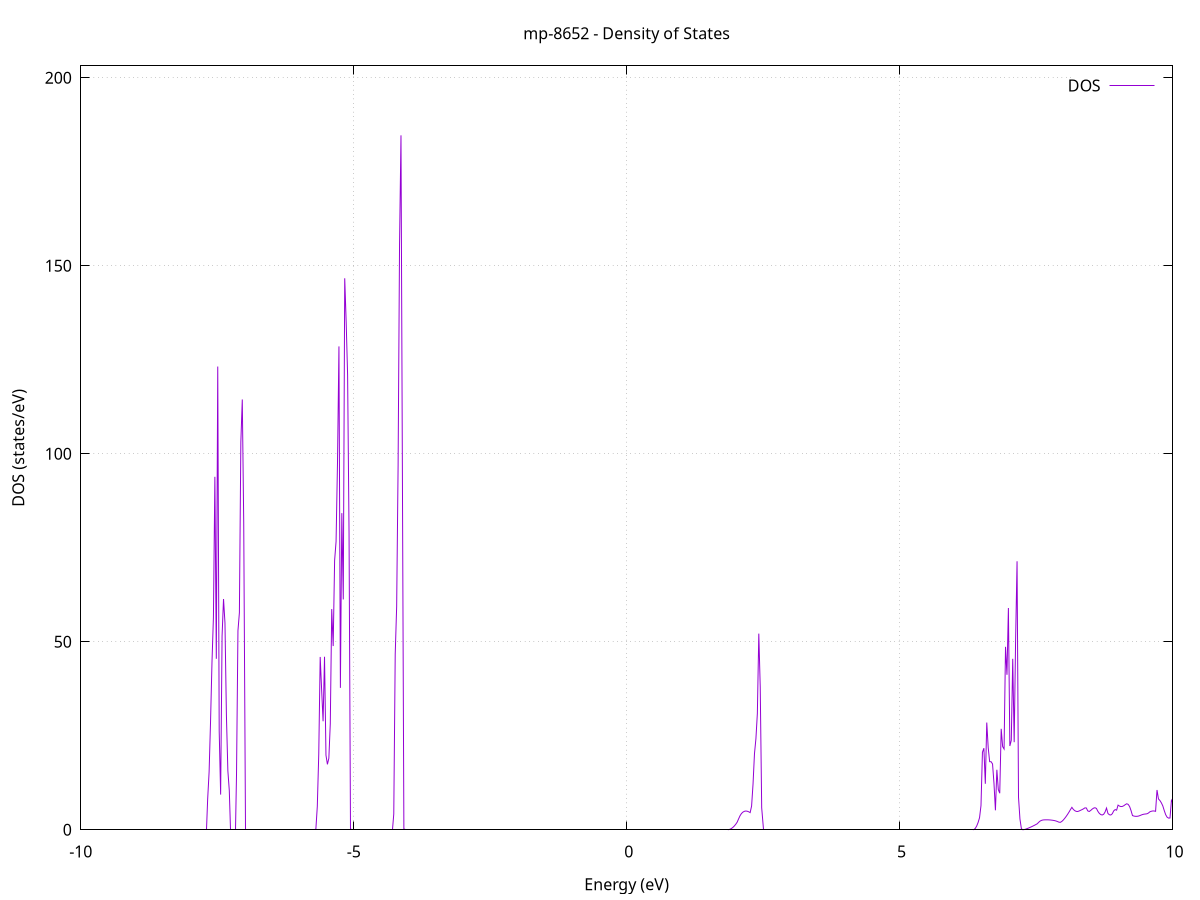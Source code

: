 set title 'mp-8652 - Density of States'
set xlabel 'Energy (eV)'
set ylabel 'DOS (states/eV)'
set grid
set xrange [-10:10]
set yrange [0:203.159]
set xzeroaxis lt -1
set terminal png size 800,600
set output 'mp-8652_dos_gnuplot.png'
plot '-' using 1:2 with lines title 'DOS'
-31.649600 0.000000
-31.623200 0.000000
-31.596800 0.000000
-31.570300 0.000000
-31.543900 0.000000
-31.517500 0.000000
-31.491100 0.000000
-31.464600 0.000000
-31.438200 0.000000
-31.411800 0.000000
-31.385300 0.000000
-31.358900 0.000000
-31.332500 0.000000
-31.306000 0.000000
-31.279600 0.000000
-31.253200 0.000000
-31.226700 0.000000
-31.200300 0.000000
-31.173900 0.000000
-31.147400 0.000000
-31.121000 0.000000
-31.094600 0.000000
-31.068100 0.000000
-31.041700 0.000000
-31.015300 0.000000
-30.988800 0.000000
-30.962400 0.000000
-30.936000 0.000000
-30.909600 0.000000
-30.883100 0.000000
-30.856700 0.000000
-30.830300 0.000000
-30.803800 0.000000
-30.777400 0.000000
-30.751000 0.000000
-30.724500 0.000000
-30.698100 0.000000
-30.671700 0.000000
-30.645200 0.000000
-30.618800 0.000000
-30.592400 0.000000
-30.565900 0.000000
-30.539500 0.000000
-30.513100 0.000000
-30.486600 0.000000
-30.460200 0.000000
-30.433800 0.000000
-30.407300 0.000000
-30.380900 0.000000
-30.354500 0.000000
-30.328000 0.000000
-30.301600 0.000000
-30.275200 0.000000
-30.248800 0.000000
-30.222300 0.000000
-30.195900 0.000000
-30.169500 0.000000
-30.143000 0.000000
-30.116600 0.000000
-30.090200 0.000000
-30.063700 0.000000
-30.037300 0.000000
-30.010900 0.000000
-29.984400 0.000000
-29.958000 0.000000
-29.931600 0.000000
-29.905100 0.000000
-29.878700 0.000000
-29.852300 0.000000
-29.825800 0.000000
-29.799400 0.000000
-29.773000 0.000000
-29.746500 0.000000
-29.720100 0.000000
-29.693700 0.000000
-29.667200 0.000000
-29.640800 0.000000
-29.614400 0.000000
-29.588000 0.000000
-29.561500 0.000000
-29.535100 0.000000
-29.508700 0.000000
-29.482200 0.000000
-29.455800 0.000000
-29.429400 0.000000
-29.402900 0.000000
-29.376500 0.000000
-29.350100 0.000000
-29.323600 0.000000
-29.297200 0.000000
-29.270800 0.000000
-29.244300 2.354700
-29.217900 235.104400
-29.191500 0.000000
-29.165000 0.000000
-29.138600 0.000000
-29.112200 0.000000
-29.085700 0.000000
-29.059300 0.000000
-29.032900 0.000000
-29.006500 0.000000
-28.980000 0.000000
-28.953600 0.000000
-28.927200 0.000000
-28.900700 0.000000
-28.874300 0.000000
-28.847900 0.000000
-28.821400 0.000000
-28.795000 0.000000
-28.768600 0.000000
-28.742100 0.000000
-28.715700 0.000000
-28.689300 0.000000
-28.662800 0.000000
-28.636400 0.000000
-28.610000 0.000000
-28.583500 0.000000
-28.557100 0.000000
-28.530700 0.000000
-28.504200 0.000000
-28.477800 0.000000
-28.451400 0.000000
-28.424900 0.000000
-28.398500 0.000000
-28.372100 0.000000
-28.345700 0.000000
-28.319200 0.000000
-28.292800 0.000000
-28.266400 0.000000
-28.239900 0.000000
-28.213500 0.000000
-28.187100 0.000000
-28.160600 0.000000
-28.134200 0.000000
-28.107800 0.000000
-28.081300 0.000000
-28.054900 0.000000
-28.028500 0.000000
-28.002000 0.000000
-27.975600 0.000000
-27.949200 0.000000
-27.922700 0.000000
-27.896300 0.000000
-27.869900 0.000000
-27.843400 0.000000
-27.817000 0.000000
-27.790600 0.000000
-27.764200 0.000000
-27.737700 0.000000
-27.711300 0.000000
-27.684900 0.000000
-27.658400 0.000000
-27.632000 0.000000
-27.605600 0.000000
-27.579100 0.000000
-27.552700 0.000000
-27.526300 0.000000
-27.499800 0.000000
-27.473400 0.000000
-27.447000 0.000000
-27.420500 0.000000
-27.394100 0.000000
-27.367700 0.000000
-27.341200 0.000000
-27.314800 0.000000
-27.288400 0.000000
-27.261900 0.000000
-27.235500 0.000000
-27.209100 0.000000
-27.182600 0.000000
-27.156200 0.000000
-27.129800 0.000000
-27.103400 0.000000
-27.076900 0.000000
-27.050500 0.000000
-27.024100 0.000000
-26.997600 0.000000
-26.971200 0.000000
-26.944800 0.000000
-26.918300 0.000000
-26.891900 0.000000
-26.865500 0.000000
-26.839000 0.000000
-26.812600 0.000000
-26.786200 0.000000
-26.759700 0.000000
-26.733300 0.000000
-26.706900 0.000000
-26.680400 0.000000
-26.654000 0.000000
-26.627600 0.000000
-26.601100 0.000000
-26.574700 0.000000
-26.548300 0.000000
-26.521800 0.000000
-26.495400 0.000000
-26.469000 0.000000
-26.442600 0.000000
-26.416100 0.000000
-26.389700 0.000000
-26.363300 0.000000
-26.336800 0.000000
-26.310400 0.000000
-26.284000 0.000000
-26.257500 0.000000
-26.231100 0.000000
-26.204700 0.000000
-26.178200 221.734900
-26.151800 109.580500
-26.125400 0.000000
-26.098900 0.000000
-26.072500 0.000000
-26.046100 0.000000
-26.019600 0.000000
-25.993200 0.000000
-25.966800 0.000000
-25.940300 0.000000
-25.913900 0.000000
-25.887500 0.000000
-25.861100 0.000000
-25.834600 0.000000
-25.808200 0.000000
-25.781800 0.000000
-25.755300 0.000000
-25.728900 0.000000
-25.702500 0.000000
-25.676000 0.000000
-25.649600 0.000000
-25.623200 0.000000
-25.596700 0.000000
-25.570300 0.000000
-25.543900 0.000000
-25.517400 0.000000
-25.491000 0.000000
-25.464600 0.000000
-25.438100 0.000000
-25.411700 0.000000
-25.385300 0.000000
-25.358800 0.000000
-25.332400 0.000000
-25.306000 0.000000
-25.279500 0.000000
-25.253100 0.000000
-25.226700 0.000000
-25.200300 0.000000
-25.173800 0.000000
-25.147400 0.000000
-25.121000 0.000000
-25.094500 0.000000
-25.068100 0.000000
-25.041700 0.000000
-25.015200 0.000000
-24.988800 0.000000
-24.962400 0.000000
-24.935900 565.047500
-24.909500 0.000000
-24.883100 0.000000
-24.856600 0.000000
-24.830200 0.000000
-24.803800 0.000000
-24.777300 0.000000
-24.750900 0.000000
-24.724500 0.000000
-24.698000 0.000000
-24.671600 0.000000
-24.645200 0.000000
-24.618800 0.000000
-24.592300 0.000000
-24.565900 0.000000
-24.539500 0.000000
-24.513000 0.000000
-24.486600 0.000000
-24.460200 0.000000
-24.433700 0.000000
-24.407300 0.000000
-24.380900 0.000000
-24.354400 0.000000
-24.328000 0.000000
-24.301600 0.000000
-24.275100 0.000000
-24.248700 0.000000
-24.222300 0.000000
-24.195800 0.000000
-24.169400 0.000000
-24.143000 0.000000
-24.116500 0.000000
-24.090100 0.000000
-24.063700 0.000000
-24.037200 0.000000
-24.010800 0.000000
-23.984400 0.000000
-23.958000 0.000000
-23.931500 0.000000
-23.905100 0.000000
-23.878700 0.000000
-23.852200 0.000000
-23.825800 0.000000
-23.799400 0.000000
-23.772900 0.000000
-23.746500 0.000000
-23.720100 0.000000
-23.693600 0.000000
-23.667200 0.000000
-23.640800 0.000000
-23.614300 0.000000
-23.587900 0.000000
-23.561500 0.000000
-23.535000 0.000000
-23.508600 0.000000
-23.482200 0.000000
-23.455700 0.000000
-23.429300 0.000000
-23.402900 0.000000
-23.376400 0.000000
-23.350000 0.000000
-23.323600 0.000000
-23.297200 0.000000
-23.270700 0.000000
-23.244300 0.000000
-23.217900 0.000000
-23.191400 0.000000
-23.165000 0.000000
-23.138600 0.000000
-23.112100 0.000000
-23.085700 0.000000
-23.059300 0.000000
-23.032800 0.000000
-23.006400 0.000000
-22.980000 0.000000
-22.953500 0.000000
-22.927100 0.000000
-22.900700 0.000000
-22.874200 0.000000
-22.847800 0.000000
-22.821400 0.000000
-22.794900 0.000000
-22.768500 0.000000
-22.742100 0.000000
-22.715700 0.000000
-22.689200 0.000000
-22.662800 0.000000
-22.636400 0.000000
-22.609900 0.000000
-22.583500 0.000000
-22.557100 0.000000
-22.530600 0.000000
-22.504200 0.000000
-22.477800 0.000000
-22.451300 0.000000
-22.424900 0.000000
-22.398500 0.000000
-22.372000 0.000000
-22.345600 0.000000
-22.319200 0.000000
-22.292700 0.000000
-22.266300 0.000000
-22.239900 0.000000
-22.213400 0.000000
-22.187000 0.000000
-22.160600 0.000000
-22.134100 0.000000
-22.107700 0.000000
-22.081300 0.000000
-22.054900 0.000000
-22.028400 0.000000
-22.002000 0.000000
-21.975600 0.000000
-21.949100 0.000000
-21.922700 0.000000
-21.896300 0.000000
-21.869800 0.000000
-21.843400 0.000000
-21.817000 0.000000
-21.790500 0.000000
-21.764100 0.000000
-21.737700 0.000000
-21.711200 0.000000
-21.684800 0.000000
-21.658400 0.000000
-21.631900 0.000000
-21.605500 0.000000
-21.579100 0.000000
-21.552600 0.000000
-21.526200 0.000000
-21.499800 0.000000
-21.473400 0.000000
-21.446900 0.000000
-21.420500 0.000000
-21.394100 0.000000
-21.367600 0.000000
-21.341200 0.000000
-21.314800 0.000000
-21.288300 0.000000
-21.261900 0.000000
-21.235500 0.000000
-21.209000 0.000000
-21.182600 0.000000
-21.156200 0.000000
-21.129700 0.000000
-21.103300 0.000000
-21.076900 0.000000
-21.050400 0.000000
-21.024000 0.000000
-20.997600 0.000000
-20.971100 0.000000
-20.944700 0.000000
-20.918300 0.000000
-20.891800 0.000000
-20.865400 0.000000
-20.839000 0.000000
-20.812600 0.000000
-20.786100 0.000000
-20.759700 0.000000
-20.733300 0.000000
-20.706800 0.000000
-20.680400 0.000000
-20.654000 0.000000
-20.627500 0.000000
-20.601100 0.000000
-20.574700 0.000000
-20.548200 0.000000
-20.521800 0.000000
-20.495400 0.000000
-20.468900 0.000000
-20.442500 0.000000
-20.416100 0.000000
-20.389600 0.000000
-20.363200 0.000000
-20.336800 0.000000
-20.310300 0.000000
-20.283900 0.000000
-20.257500 0.000000
-20.231000 0.000000
-20.204600 0.000000
-20.178200 0.000000
-20.151800 0.000000
-20.125300 0.000000
-20.098900 0.000000
-20.072500 0.000000
-20.046000 0.000000
-20.019600 0.000000
-19.993200 0.000000
-19.966700 0.000000
-19.940300 0.000000
-19.913900 0.000000
-19.887400 0.000000
-19.861000 0.000000
-19.834600 0.000000
-19.808100 0.000000
-19.781700 0.000000
-19.755300 0.000000
-19.728800 0.000000
-19.702400 0.000000
-19.676000 0.000000
-19.649500 0.000000
-19.623100 0.000000
-19.596700 0.000000
-19.570300 0.000000
-19.543800 0.000000
-19.517400 0.000000
-19.491000 0.000000
-19.464500 0.000000
-19.438100 0.000000
-19.411700 0.000000
-19.385200 0.000000
-19.358800 0.000000
-19.332400 0.000000
-19.305900 0.000000
-19.279500 0.000000
-19.253100 0.000000
-19.226600 0.000000
-19.200200 0.000000
-19.173800 0.000000
-19.147300 0.000000
-19.120900 0.000000
-19.094500 0.000000
-19.068000 0.000000
-19.041600 0.000000
-19.015200 0.000000
-18.988700 0.000000
-18.962300 0.000000
-18.935900 0.000000
-18.909500 0.000000
-18.883000 0.000000
-18.856600 0.000000
-18.830200 0.000000
-18.803700 0.000000
-18.777300 0.000000
-18.750900 0.000000
-18.724400 0.000000
-18.698000 0.000000
-18.671600 0.000000
-18.645100 0.000000
-18.618700 0.000000
-18.592300 0.000000
-18.565800 0.000000
-18.539400 0.000000
-18.513000 0.000000
-18.486500 0.000000
-18.460100 0.000000
-18.433700 0.000000
-18.407200 0.000000
-18.380800 0.000000
-18.354400 0.000000
-18.328000 0.000000
-18.301500 0.000000
-18.275100 0.000000
-18.248700 0.000000
-18.222200 0.000000
-18.195800 0.000000
-18.169400 0.000000
-18.142900 0.000000
-18.116500 0.000000
-18.090100 0.000000
-18.063600 0.000000
-18.037200 0.000000
-18.010800 0.000000
-17.984300 0.000000
-17.957900 0.000000
-17.931500 0.000000
-17.905000 0.000000
-17.878600 0.000000
-17.852200 0.000000
-17.825700 0.000000
-17.799300 0.000000
-17.772900 0.000000
-17.746400 0.000000
-17.720000 0.000000
-17.693600 0.000000
-17.667200 0.000000
-17.640700 0.000000
-17.614300 0.000000
-17.587900 0.000000
-17.561400 0.000000
-17.535000 0.000000
-17.508600 0.000000
-17.482100 0.000000
-17.455700 0.000000
-17.429300 0.000000
-17.402800 0.000000
-17.376400 0.000000
-17.350000 0.000000
-17.323500 0.000000
-17.297100 0.000000
-17.270700 0.000000
-17.244200 0.000000
-17.217800 0.000000
-17.191400 0.000000
-17.164900 0.000000
-17.138500 0.000000
-17.112100 0.000000
-17.085600 0.000000
-17.059200 0.000000
-17.032800 0.000000
-17.006400 0.000000
-16.979900 0.000000
-16.953500 0.000000
-16.927100 0.000000
-16.900600 0.000000
-16.874200 0.000000
-16.847800 0.000000
-16.821300 0.000000
-16.794900 0.000000
-16.768500 0.000000
-16.742000 0.000000
-16.715600 0.000000
-16.689200 0.000000
-16.662700 0.000000
-16.636300 0.000000
-16.609900 0.000000
-16.583400 0.000000
-16.557000 0.000000
-16.530600 0.000000
-16.504100 0.000000
-16.477700 0.000000
-16.451300 0.000000
-16.424900 0.000000
-16.398400 0.000000
-16.372000 0.000000
-16.345600 0.000000
-16.319100 0.000000
-16.292700 0.000000
-16.266300 0.000000
-16.239800 0.000000
-16.213400 0.000000
-16.187000 0.000000
-16.160500 0.000000
-16.134100 0.000000
-16.107700 0.000000
-16.081200 0.000000
-16.054800 0.000000
-16.028400 0.000000
-16.001900 0.000000
-15.975500 0.000000
-15.949100 0.000000
-15.922600 0.000000
-15.896200 0.000000
-15.869800 0.000000
-15.843300 0.000000
-15.816900 0.000000
-15.790500 0.000000
-15.764100 0.000000
-15.737600 0.000000
-15.711200 0.000000
-15.684800 0.000000
-15.658300 0.000000
-15.631900 0.000000
-15.605500 0.000000
-15.579000 0.000000
-15.552600 0.000000
-15.526200 0.000000
-15.499700 0.000000
-15.473300 0.000000
-15.446900 0.000000
-15.420400 0.000000
-15.394000 0.000000
-15.367600 0.000000
-15.341100 0.000000
-15.314700 0.000000
-15.288300 0.000000
-15.261800 0.000000
-15.235400 0.000000
-15.209000 0.000000
-15.182600 0.000000
-15.156100 0.000000
-15.129700 0.000000
-15.103300 0.000000
-15.076800 0.000000
-15.050400 0.000000
-15.024000 0.000000
-14.997500 0.000000
-14.971100 0.000000
-14.944700 0.000000
-14.918200 0.000000
-14.891800 0.000000
-14.865400 0.000000
-14.838900 0.000000
-14.812500 0.000000
-14.786100 0.000000
-14.759600 0.000000
-14.733200 0.000000
-14.706800 0.000000
-14.680300 0.000000
-14.653900 0.000000
-14.627500 0.412500
-14.601000 4.512000
-14.574600 13.040300
-14.548200 16.667900
-14.521800 16.159300
-14.495300 52.262600
-14.468900 76.002200
-14.442500 38.738500
-14.416000 0.000000
-14.389600 0.000000
-14.363200 0.000000
-14.336700 0.000000
-14.310300 0.000000
-14.283900 0.000000
-14.257400 0.000000
-14.231000 0.000000
-14.204600 0.000000
-14.178100 0.000000
-14.151700 0.000000
-14.125300 0.000000
-14.098800 0.000000
-14.072400 0.000000
-14.046000 0.000000
-14.019500 0.000000
-13.993100 0.000000
-13.966700 0.000000
-13.940200 0.000000
-13.913800 0.000000
-13.887400 0.000000
-13.861000 0.000000
-13.834500 0.000000
-13.808100 0.000000
-13.781700 0.000000
-13.755200 0.000000
-13.728800 0.000000
-13.702400 0.000000
-13.675900 0.000000
-13.649500 0.000000
-13.623100 0.000000
-13.596600 0.000000
-13.570200 0.000000
-13.543800 0.000000
-13.517300 0.000000
-13.490900 0.000000
-13.464500 0.000000
-13.438000 0.000000
-13.411600 0.000000
-13.385200 0.000000
-13.358700 0.000000
-13.332300 0.000000
-13.305900 0.000000
-13.279500 0.000000
-13.253000 0.000000
-13.226600 0.000000
-13.200200 0.000000
-13.173700 0.000000
-13.147300 0.000000
-13.120900 0.000000
-13.094400 0.000000
-13.068000 0.000000
-13.041600 0.000000
-13.015100 0.000000
-12.988700 0.000000
-12.962300 0.000000
-12.935800 0.000000
-12.909400 0.000000
-12.883000 0.000000
-12.856500 0.000000
-12.830100 0.000000
-12.803700 0.000000
-12.777200 0.000000
-12.750800 0.000000
-12.724400 0.000000
-12.697900 0.000000
-12.671500 0.000000
-12.645100 0.000000
-12.618700 0.000000
-12.592200 0.000000
-12.565800 0.000000
-12.539400 0.000000
-12.512900 0.000000
-12.486500 0.000000
-12.460100 0.000000
-12.433600 0.000000
-12.407200 0.000000
-12.380800 0.000000
-12.354300 0.000000
-12.327900 0.000000
-12.301500 0.000000
-12.275000 0.000000
-12.248600 0.000000
-12.222200 0.000000
-12.195700 0.000000
-12.169300 0.000000
-12.142900 0.000000
-12.116400 0.000000
-12.090000 0.000000
-12.063600 0.000000
-12.037200 0.000000
-12.010700 0.000000
-11.984300 0.000000
-11.957900 0.000000
-11.931400 0.000000
-11.905000 0.000000
-11.878600 0.000000
-11.852100 0.000000
-11.825700 0.000000
-11.799300 0.000000
-11.772800 0.000000
-11.746400 0.000000
-11.720000 0.000000
-11.693500 0.000000
-11.667100 0.000000
-11.640700 0.000000
-11.614200 0.000000
-11.587800 0.000000
-11.561400 0.000000
-11.534900 0.000000
-11.508500 0.000000
-11.482100 0.000000
-11.455600 0.000000
-11.429200 0.000000
-11.402800 0.000000
-11.376400 0.000000
-11.349900 0.000000
-11.323500 0.000000
-11.297100 0.000000
-11.270600 0.000000
-11.244200 0.000000
-11.217800 0.000000
-11.191300 0.000000
-11.164900 0.000000
-11.138500 0.000000
-11.112000 0.000000
-11.085600 0.000000
-11.059200 0.000000
-11.032700 0.000000
-11.006300 0.000000
-10.979900 0.000000
-10.953400 0.000000
-10.927000 0.000000
-10.900600 0.000000
-10.874100 0.000000
-10.847700 0.000000
-10.821300 0.000000
-10.794800 0.000000
-10.768400 0.000000
-10.742000 0.000000
-10.715600 0.000000
-10.689100 0.000000
-10.662700 0.000000
-10.636300 0.000000
-10.609800 0.000000
-10.583400 0.000000
-10.557000 0.000000
-10.530500 0.000000
-10.504100 69.428300
-10.477700 184.658000
-10.451200 333.636900
-10.424800 285.109700
-10.398400 0.000000
-10.371900 0.000000
-10.345500 0.000000
-10.319100 0.000000
-10.292600 0.000000
-10.266200 0.000000
-10.239800 0.000000
-10.213300 0.000000
-10.186900 0.000000
-10.160500 0.000000
-10.134100 0.000000
-10.107600 0.000000
-10.081200 0.000000
-10.054800 0.000000
-10.028300 0.000000
-10.001900 0.000000
-9.975500 0.000000
-9.949000 0.000000
-9.922600 0.000000
-9.896200 0.000000
-9.869700 0.000000
-9.843300 0.000000
-9.816900 0.000000
-9.790400 0.000000
-9.764000 0.000000
-9.737600 0.000000
-9.711100 0.000000
-9.684700 0.000000
-9.658300 0.000000
-9.631800 0.000000
-9.605400 0.000000
-9.579000 0.000000
-9.552500 0.000000
-9.526100 0.000000
-9.499700 0.000000
-9.473300 0.000000
-9.446800 0.000000
-9.420400 0.000000
-9.394000 0.000000
-9.367500 0.000000
-9.341100 0.000000
-9.314700 0.000000
-9.288200 0.000000
-9.261800 0.000000
-9.235400 0.000000
-9.208900 0.000000
-9.182500 0.000000
-9.156100 0.000000
-9.129600 0.000000
-9.103200 0.000000
-9.076800 0.000000
-9.050300 0.000000
-9.023900 0.000000
-8.997500 0.000000
-8.971000 0.000000
-8.944600 0.000000
-8.918200 0.000000
-8.891800 0.000000
-8.865300 0.000000
-8.838900 0.000000
-8.812500 0.000000
-8.786000 0.000000
-8.759600 0.000000
-8.733200 0.000000
-8.706700 0.000000
-8.680300 0.000000
-8.653900 0.000000
-8.627400 0.000000
-8.601000 0.000000
-8.574600 0.000000
-8.548100 0.000000
-8.521700 0.000000
-8.495300 0.000000
-8.468800 0.000000
-8.442400 0.000000
-8.416000 0.000000
-8.389500 0.000000
-8.363100 0.000000
-8.336700 0.000000
-8.310200 0.000000
-8.283800 0.000000
-8.257400 0.000000
-8.231000 0.000000
-8.204500 0.000000
-8.178100 0.000000
-8.151700 0.000000
-8.125200 0.000000
-8.098800 0.000000
-8.072400 0.000000
-8.045900 0.000000
-8.019500 0.000000
-7.993100 0.000000
-7.966600 0.000000
-7.940200 0.000000
-7.913800 0.000000
-7.887300 0.000000
-7.860900 0.000000
-7.834500 0.000000
-7.808000 0.000000
-7.781600 0.000000
-7.755200 0.000000
-7.728700 0.000000
-7.702300 0.000000
-7.675900 8.100300
-7.649400 15.366300
-7.623000 28.756500
-7.596600 44.525000
-7.570200 56.464900
-7.543700 93.867100
-7.517300 45.462500
-7.490900 123.194200
-7.464400 26.319400
-7.438000 9.363400
-7.411600 51.545500
-7.385100 61.369000
-7.358700 55.007600
-7.332300 30.486400
-7.305800 15.698200
-7.279400 10.427900
-7.253000 0.000000
-7.226500 0.000000
-7.200100 0.000000
-7.173700 0.000000
-7.147200 14.647200
-7.120800 52.942200
-7.094400 57.728900
-7.067900 103.095300
-7.041500 114.436000
-7.015100 81.837100
-6.988700 0.000000
-6.962200 0.000000
-6.935800 0.000000
-6.909400 0.000000
-6.882900 0.000000
-6.856500 0.000000
-6.830100 0.000000
-6.803600 0.000000
-6.777200 0.000000
-6.750800 0.000000
-6.724300 0.000000
-6.697900 0.000000
-6.671500 0.000000
-6.645000 0.000000
-6.618600 0.000000
-6.592200 0.000000
-6.565700 0.000000
-6.539300 0.000000
-6.512900 0.000000
-6.486400 0.000000
-6.460000 0.000000
-6.433600 0.000000
-6.407100 0.000000
-6.380700 0.000000
-6.354300 0.000000
-6.327900 0.000000
-6.301400 0.000000
-6.275000 0.000000
-6.248600 0.000000
-6.222100 0.000000
-6.195700 0.000000
-6.169300 0.000000
-6.142800 0.000000
-6.116400 0.000000
-6.090000 0.000000
-6.063500 0.000000
-6.037100 0.000000
-6.010700 0.000000
-5.984200 0.000000
-5.957800 0.000000
-5.931400 0.000000
-5.904900 0.000000
-5.878500 0.000000
-5.852100 0.000000
-5.825600 0.000000
-5.799200 0.000000
-5.772800 0.000000
-5.746400 0.000000
-5.719900 0.000000
-5.693500 0.147100
-5.667100 6.216700
-5.640600 20.078100
-5.614200 45.968600
-5.587800 37.248200
-5.561300 28.861600
-5.534900 46.025800
-5.508500 19.850400
-5.482000 17.401700
-5.455600 19.020500
-5.429200 28.207800
-5.402700 58.701300
-5.376300 48.862000
-5.349900 71.628400
-5.323400 76.648200
-5.297000 97.711500
-5.270600 128.555300
-5.244100 37.740200
-5.217700 84.210300
-5.191300 61.256200
-5.164800 146.675200
-5.138400 135.202000
-5.112000 120.943300
-5.085600 78.761700
-5.059100 0.255000
-5.032700 0.000000
-5.006300 0.000000
-4.979800 0.000000
-4.953400 0.000000
-4.927000 0.000000
-4.900500 0.000000
-4.874100 0.000000
-4.847700 0.000000
-4.821200 0.000000
-4.794800 0.000000
-4.768400 0.000000
-4.741900 0.000000
-4.715500 0.000000
-4.689100 0.000000
-4.662600 0.000000
-4.636200 0.000000
-4.609800 0.000000
-4.583300 0.000000
-4.556900 0.000000
-4.530500 0.000000
-4.504100 0.000000
-4.477600 0.000000
-4.451200 0.000000
-4.424800 0.000000
-4.398300 0.000000
-4.371900 0.000000
-4.345500 0.000000
-4.319000 0.000000
-4.292600 0.000000
-4.266200 4.205000
-4.239700 46.681000
-4.213300 59.409200
-4.186900 96.834600
-4.160400 155.809800
-4.134000 184.689600
-4.107600 92.794800
-4.081100 0.196500
-4.054700 0.000000
-4.028300 0.000000
-4.001800 0.000000
-3.975400 0.000000
-3.949000 0.000000
-3.922500 0.000000
-3.896100 0.000000
-3.869700 0.000000
-3.843300 0.000000
-3.816800 0.000000
-3.790400 0.000000
-3.764000 0.000000
-3.737500 0.000000
-3.711100 0.000000
-3.684700 0.000000
-3.658200 0.000000
-3.631800 0.000000
-3.605400 0.000000
-3.578900 0.000000
-3.552500 0.000000
-3.526100 0.000000
-3.499600 0.000000
-3.473200 0.000000
-3.446800 0.000000
-3.420300 0.000000
-3.393900 0.000000
-3.367500 0.000000
-3.341000 0.000000
-3.314600 0.000000
-3.288200 0.000000
-3.261700 0.000000
-3.235300 0.000000
-3.208900 0.000000
-3.182500 0.000000
-3.156000 0.000000
-3.129600 0.000000
-3.103200 0.000000
-3.076700 0.000000
-3.050300 0.000000
-3.023900 0.000000
-2.997400 0.000000
-2.971000 0.000000
-2.944600 0.000000
-2.918100 0.000000
-2.891700 0.000000
-2.865300 0.000000
-2.838800 0.000000
-2.812400 0.000000
-2.786000 0.000000
-2.759500 0.000000
-2.733100 0.000000
-2.706700 0.000000
-2.680200 0.000000
-2.653800 0.000000
-2.627400 0.000000
-2.601000 0.000000
-2.574500 0.000000
-2.548100 0.000000
-2.521700 0.000000
-2.495200 0.000000
-2.468800 0.000000
-2.442400 0.000000
-2.415900 0.000000
-2.389500 0.000000
-2.363100 0.000000
-2.336600 0.000000
-2.310200 0.000000
-2.283800 0.000000
-2.257300 0.000000
-2.230900 0.000000
-2.204500 0.000000
-2.178000 0.000000
-2.151600 0.000000
-2.125200 0.000000
-2.098700 0.000000
-2.072300 0.000000
-2.045900 0.000000
-2.019400 0.000000
-1.993000 0.000000
-1.966600 0.000000
-1.940200 0.000000
-1.913700 0.000000
-1.887300 0.000000
-1.860900 0.000000
-1.834400 0.000000
-1.808000 0.000000
-1.781600 0.000000
-1.755100 0.000000
-1.728700 0.000000
-1.702300 0.000000
-1.675800 0.000000
-1.649400 0.000000
-1.623000 0.000000
-1.596500 0.000000
-1.570100 0.000000
-1.543700 0.000000
-1.517200 0.000000
-1.490800 0.000000
-1.464400 0.000000
-1.437900 0.000000
-1.411500 0.000000
-1.385100 0.000000
-1.358700 0.000000
-1.332200 0.000000
-1.305800 0.000000
-1.279400 0.000000
-1.252900 0.000000
-1.226500 0.000000
-1.200100 0.000000
-1.173600 0.000000
-1.147200 0.000000
-1.120800 0.000000
-1.094300 0.000000
-1.067900 0.000000
-1.041500 0.000000
-1.015000 0.000000
-0.988600 0.000000
-0.962200 0.000000
-0.935700 0.000000
-0.909300 0.000000
-0.882900 0.000000
-0.856400 0.000000
-0.830000 0.000000
-0.803600 0.000000
-0.777100 0.000000
-0.750700 0.000000
-0.724300 0.000000
-0.697900 0.000000
-0.671400 0.000000
-0.645000 0.000000
-0.618600 0.000000
-0.592100 0.000000
-0.565700 0.000000
-0.539300 0.000000
-0.512800 0.000000
-0.486400 0.000000
-0.460000 0.000000
-0.433500 0.000000
-0.407100 0.000000
-0.380700 0.000000
-0.354200 0.000000
-0.327800 0.000000
-0.301400 0.000000
-0.274900 0.000000
-0.248500 0.000000
-0.222100 0.000000
-0.195600 0.000000
-0.169200 0.000000
-0.142800 0.000000
-0.116300 0.000000
-0.089900 0.000000
-0.063500 0.000000
-0.037100 0.000000
-0.010600 0.000000
0.015800 0.000000
0.042200 0.000000
0.068700 0.000000
0.095100 0.000000
0.121500 0.000000
0.148000 0.000000
0.174400 0.000000
0.200800 0.000000
0.227300 0.000000
0.253700 0.000000
0.280100 0.000000
0.306600 0.000000
0.333000 0.000000
0.359400 0.000000
0.385900 0.000000
0.412300 0.000000
0.438700 0.000000
0.465200 0.000000
0.491600 0.000000
0.518000 0.000000
0.544400 0.000000
0.570900 0.000000
0.597300 0.000000
0.623700 0.000000
0.650200 0.000000
0.676600 0.000000
0.703000 0.000000
0.729500 0.000000
0.755900 0.000000
0.782300 0.000000
0.808800 0.000000
0.835200 0.000000
0.861600 0.000000
0.888100 0.000000
0.914500 0.000000
0.940900 0.000000
0.967400 0.000000
0.993800 0.000000
1.020200 0.000000
1.046700 0.000000
1.073100 0.000000
1.099500 0.000000
1.126000 0.000000
1.152400 0.000000
1.178800 0.000000
1.205200 0.000000
1.231700 0.000000
1.258100 0.000000
1.284500 0.000000
1.311000 0.000000
1.337400 0.000000
1.363800 0.000000
1.390300 0.000000
1.416700 0.000000
1.443100 0.000000
1.469600 0.000000
1.496000 0.000000
1.522400 0.000000
1.548900 0.000000
1.575300 0.000000
1.601700 0.000000
1.628200 0.000000
1.654600 0.000000
1.681000 0.000000
1.707500 0.000000
1.733900 0.000000
1.760300 0.000000
1.786700 0.000000
1.813200 0.000000
1.839600 0.000000
1.866000 0.027700
1.892500 0.139700
1.918900 0.337700
1.945300 0.621500
1.971800 0.992800
1.998200 1.458000
2.024600 2.017800
2.051100 2.907000
2.077500 3.741400
2.103900 4.335000
2.130400 4.698700
2.156800 4.911000
2.183200 4.986500
2.209700 4.930400
2.236100 4.783000
2.262500 4.565400
2.289000 6.308600
2.315400 12.145200
2.341800 20.214700
2.368300 24.212700
2.394700 30.941200
2.421100 52.166000
2.447500 37.932400
2.474000 5.848700
2.500400 0.000000
2.526800 0.000000
2.553300 0.000000
2.579700 0.000000
2.606100 0.000000
2.632600 0.000000
2.659000 0.000000
2.685400 0.000000
2.711900 0.000000
2.738300 0.000000
2.764700 0.000000
2.791200 0.000000
2.817600 0.000000
2.844000 0.000000
2.870500 0.000000
2.896900 0.000000
2.923300 0.000000
2.949800 0.000000
2.976200 0.000000
3.002600 0.000000
3.029100 0.000000
3.055500 0.000000
3.081900 0.000000
3.108300 0.000000
3.134800 0.000000
3.161200 0.000000
3.187600 0.000000
3.214100 0.000000
3.240500 0.000000
3.266900 0.000000
3.293400 0.000000
3.319800 0.000000
3.346200 0.000000
3.372700 0.000000
3.399100 0.000000
3.425500 0.000000
3.452000 0.000000
3.478400 0.000000
3.504800 0.000000
3.531300 0.000000
3.557700 0.000000
3.584100 0.000000
3.610600 0.000000
3.637000 0.000000
3.663400 0.000000
3.689800 0.000000
3.716300 0.000000
3.742700 0.000000
3.769100 0.000000
3.795600 0.000000
3.822000 0.000000
3.848400 0.000000
3.874900 0.000000
3.901300 0.000000
3.927700 0.000000
3.954200 0.000000
3.980600 0.000000
4.007000 0.000000
4.033500 0.000000
4.059900 0.000000
4.086300 0.000000
4.112800 0.000000
4.139200 0.000000
4.165600 0.000000
4.192100 0.000000
4.218500 0.000000
4.244900 0.000000
4.271400 0.000000
4.297800 0.000000
4.324200 0.000000
4.350600 0.000000
4.377100 0.000000
4.403500 0.000000
4.429900 0.000000
4.456400 0.000000
4.482800 0.000000
4.509200 0.000000
4.535700 0.000000
4.562100 0.000000
4.588500 0.000000
4.615000 0.000000
4.641400 0.000000
4.667800 0.000000
4.694300 0.000000
4.720700 0.000000
4.747100 0.000000
4.773600 0.000000
4.800000 0.000000
4.826400 0.000000
4.852900 0.000000
4.879300 0.000000
4.905700 0.000000
4.932100 0.000000
4.958600 0.000000
4.985000 0.000000
5.011400 0.000000
5.037900 0.000000
5.064300 0.000000
5.090700 0.000000
5.117200 0.000000
5.143600 0.000000
5.170000 0.000000
5.196500 0.000000
5.222900 0.000000
5.249300 0.000000
5.275800 0.000000
5.302200 0.000000
5.328600 0.000000
5.355100 0.000000
5.381500 0.000000
5.407900 0.000000
5.434400 0.000000
5.460800 0.000000
5.487200 0.000000
5.513700 0.000000
5.540100 0.000000
5.566500 0.000000
5.592900 0.000000
5.619400 0.000000
5.645800 0.000000
5.672200 0.000000
5.698700 0.000000
5.725100 0.000000
5.751500 0.000000
5.778000 0.000000
5.804400 0.000000
5.830800 0.000000
5.857300 0.000000
5.883700 0.000000
5.910100 0.000000
5.936600 0.000000
5.963000 0.000000
5.989400 0.000000
6.015900 0.000000
6.042300 0.000000
6.068700 0.000000
6.095200 0.000000
6.121600 0.000000
6.148000 0.000000
6.174500 0.000000
6.200900 0.000000
6.227300 0.000000
6.253700 0.000000
6.280200 0.000000
6.306600 0.000000
6.333000 0.000000
6.359500 0.032900
6.385900 0.343700
6.412300 0.980400
6.438800 1.939600
6.465200 3.221400
6.491600 6.439500
6.518100 20.609300
6.544500 21.700600
6.570900 12.238900
6.597400 28.519600
6.623800 21.838900
6.650200 18.113600
6.676700 18.100800
6.703100 17.506900
6.729500 12.364000
6.756000 5.171800
6.782400 15.964500
6.808800 10.686900
6.835200 9.720500
6.861700 26.852700
6.888100 22.129400
6.914500 21.479100
6.941000 48.651700
6.967400 41.213700
6.993800 58.986900
7.020300 22.285800
7.046700 23.782300
7.073100 45.464300
7.099600 23.294600
7.126000 50.598500
7.152400 71.406100
7.178900 8.639000
7.205300 2.872700
7.231700 0.280100
7.258200 0.007700
7.284600 0.063500
7.311000 0.173400
7.337500 0.316600
7.363900 0.469900
7.390300 0.633100
7.416800 0.806400
7.443200 0.989600
7.469600 1.182800
7.496000 1.385900
7.522500 1.599100
7.548900 1.996600
7.575300 2.317700
7.601800 2.509300
7.628200 2.607500
7.654600 2.635300
7.681100 2.647200
7.707500 2.645800
7.733900 2.631300
7.760400 2.603500
7.786800 2.562500
7.813200 2.508300
7.839700 2.437500
7.866100 2.333800
7.892500 2.194700
7.919000 2.027800
7.945400 1.979200
7.971800 2.210300
7.998300 2.577400
8.024700 3.027600
8.051100 3.534300
8.077500 4.092500
8.104000 4.701700
8.130400 5.362000
8.156800 5.968400
8.183300 5.422900
8.209700 5.082000
8.236100 4.894300
8.262600 4.860800
8.289000 4.991000
8.315400 5.178400
8.341900 5.354500
8.368300 5.564200
8.394700 5.821100
8.421200 5.802100
8.447600 5.023900
8.474000 4.860100
8.500500 5.124400
8.526900 5.476200
8.553300 5.748700
8.579800 5.861900
8.606200 5.682800
8.632600 4.917400
8.659100 4.370100
8.685500 4.041000
8.711900 3.930800
8.738300 4.115800
8.764800 4.730500
8.791200 5.777500
8.817600 4.331100
8.844100 3.993200
8.870500 3.934300
8.896900 4.263600
8.923400 5.036800
8.949800 5.368900
8.976200 5.213400
9.002700 6.562100
9.029100 6.300800
9.055500 6.167700
9.082000 6.212800
9.108400 6.402800
9.134800 6.686900
9.161300 6.916600
9.187700 6.757500
9.214100 6.186000
9.240600 5.095400
9.267000 3.775600
9.293400 3.645700
9.319900 3.578500
9.346300 3.574000
9.372700 3.632100
9.399100 3.752800
9.425600 3.916300
9.452000 4.057900
9.478400 4.152100
9.504900 4.196500
9.531300 4.248800
9.557700 4.436300
9.584200 4.766900
9.610600 4.918000
9.637000 4.999700
9.663500 4.996600
9.689900 4.910200
9.716300 10.582900
9.742800 8.201500
9.769200 7.784100
9.795600 7.174100
9.822100 6.364000
9.848500 5.127600
9.874900 4.020600
9.901400 3.345300
9.927800 3.103700
9.954200 3.133100
9.980600 7.830800
10.007100 7.147700
10.033500 6.352400
10.059900 5.749700
10.086400 5.344900
10.112800 5.138000
10.139200 5.014400
10.165700 4.862200
10.192100 4.680100
10.218500 4.461600
10.245000 4.207900
10.271400 3.926800
10.297800 3.804100
10.324300 3.940000
10.350700 4.337600
10.377100 4.996700
10.403600 5.917500
10.430000 8.388500
10.456400 6.808100
10.482900 5.069400
10.509300 4.055300
10.535700 3.433400
10.562200 3.212000
10.588600 3.365300
10.615000 3.949900
10.641400 4.983300
10.667900 6.726400
10.694300 11.517400
10.720700 10.659100
10.747200 9.581600
10.773600 7.582500
10.800000 7.173400
10.826500 7.044200
10.852900 8.882000
10.879300 9.876300
10.905800 6.596900
10.932200 5.578100
10.958600 5.098900
10.985100 4.752600
11.011500 4.917700
11.037900 5.129100
11.064400 5.300200
11.090800 5.496100
11.117200 5.864400
11.143700 6.192200
11.170100 6.479600
11.196500 6.720200
11.222900 6.921500
11.249400 7.605900
11.275800 7.572700
11.302200 7.499400
11.328700 7.776200
11.355100 9.277100
11.381500 10.150600
11.408000 9.944700
11.434400 9.700700
11.460800 9.290600
11.487300 9.070700
11.513700 8.824100
11.540100 8.479700
11.566600 8.043900
11.593000 7.516700
11.619400 6.900000
11.645900 5.202400
11.672300 5.036700
11.698700 5.018600
11.725200 4.980700
11.751600 4.723500
11.778000 4.517700
11.804500 4.513200
11.830900 4.929900
11.857300 5.767200
11.883700 6.664300
11.910200 7.327800
11.936600 7.738300
11.963000 7.744600
11.989500 7.265200
12.015900 5.802500
12.042300 4.818500
12.068800 4.404800
12.095200 4.921000
12.121600 5.094600
12.148100 5.343300
12.174500 5.489600
12.200900 6.052800
12.227400 6.686500
12.253800 5.935900
12.280200 5.140100
12.306700 5.170900
12.333100 5.215900
12.359500 5.271900
12.386000 5.406600
12.412400 6.084200
12.438800 7.260800
12.465300 8.469200
12.491700 9.500300
12.518100 10.146600
12.544500 10.311500
12.571000 9.996300
12.597400 7.823800
12.623800 6.561900
12.650300 6.524100
12.676700 6.468600
12.703100 6.412000
12.729600 6.649000
12.756000 7.317900
12.782400 8.591000
12.808900 9.769900
12.835300 9.030000
12.861700 7.759800
12.888200 6.623800
12.914600 9.236800
12.941000 13.562800
12.967500 15.622900
12.993900 18.569600
13.020300 12.282500
13.046800 13.674400
13.073200 9.263500
13.099600 9.884000
13.126000 10.324000
13.152500 14.428800
13.178900 14.999700
13.205300 14.976100
13.231800 13.645700
13.258200 12.779200
13.284600 12.650200
13.311100 17.310400
13.337500 18.819700
13.363900 21.487600
13.390400 36.694200
13.416800 28.491100
13.443200 30.743400
13.469700 25.088900
13.496100 25.802900
13.522500 26.324600
13.549000 46.748700
13.575400 40.909300
13.601800 42.120800
13.628300 35.111500
13.654700 30.413700
13.681100 23.860900
13.707600 25.746200
13.734000 15.604800
13.760400 21.381400
13.786800 23.916100
13.813300 26.917700
13.839700 20.191100
13.866100 16.652100
13.892600 14.767500
13.919000 14.566100
13.945400 13.758200
13.971900 11.596800
13.998300 8.732300
14.024700 6.118100
14.051200 4.706900
14.077600 3.591700
14.104000 3.043500
14.130500 3.600100
14.156900 2.879900
14.183300 2.454400
14.209800 2.291700
14.236200 2.427200
14.262600 6.861000
14.289100 8.682200
14.315500 9.870700
14.341900 11.721700
14.368300 14.099800
14.394800 16.871800
14.421200 18.871600
14.447600 19.560800
14.474100 19.486300
14.500500 15.839200
14.526900 11.225100
14.553400 8.598900
14.579800 6.703500
14.606200 6.116200
14.632700 6.543600
14.659100 7.133000
14.685500 7.552400
14.712000 7.616400
14.738400 7.134800
14.764800 6.947900
14.791300 7.689100
14.817700 7.304200
14.844100 7.375000
14.870600 7.444100
14.897000 7.596600
14.923400 7.898300
14.949900 8.436100
14.976300 9.187800
15.002700 9.550000
15.029100 9.543500
15.055600 9.459700
15.082000 9.494400
15.108400 9.819900
15.134900 9.767500
15.161300 7.730800
15.187700 6.457900
15.214200 5.668700
15.240600 5.175600
15.267000 4.733900
15.293500 4.362200
15.319900 4.074100
15.346300 3.821500
15.372800 3.586900
15.399200 3.402300
15.425600 3.320200
15.452100 3.343100
15.478500 3.393100
15.504900 3.468300
15.531400 3.568900
15.557800 3.793400
15.584200 4.292300
15.610700 5.042800
15.637100 5.604100
15.663500 5.968200
15.689900 6.495900
15.716400 7.171600
15.742800 7.823800
15.769200 10.434200
15.795700 11.587800
15.822100 12.270500
15.848500 12.527900
15.875000 12.792400
15.901400 14.583200
15.927800 11.645700
15.954300 12.502300
15.980700 4.974600
16.007100 3.567900
16.033600 4.332500
16.060000 5.189000
16.086400 6.111000
16.112900 7.098200
16.139300 8.012300
16.165700 8.528900
16.192200 8.984600
16.218600 9.626100
16.245000 10.448000
16.271400 9.388600
16.297900 9.457600
16.324300 9.322300
16.350700 8.596400
16.377200 8.135600
16.403600 8.009300
16.430000 8.019500
16.456500 8.047200
16.482900 8.032700
16.509300 7.965100
16.535800 7.828800
16.562200 7.457500
16.588600 5.884500
16.615100 5.664700
16.641500 5.853900
16.667900 5.994800
16.694400 6.074000
16.720800 6.148200
16.747200 6.221400
16.773700 6.216200
16.800100 6.280500
16.826500 6.429500
16.853000 6.663100
16.879400 6.980300
16.905800 7.267100
16.932200 7.064300
16.958700 7.848400
16.985100 8.141600
17.011500 8.019800
17.038000 7.852800
17.064400 7.640500
17.090800 7.383000
17.117300 7.080200
17.143700 6.586600
17.170100 5.426400
17.196600 4.394900
17.223000 4.453200
17.249400 5.712600
17.275900 7.568000
17.302300 8.391400
17.328700 8.236000
17.355200 11.956500
17.381600 10.539300
17.408000 10.340100
17.434500 10.367600
17.460900 10.352500
17.487300 10.142200
17.513700 9.825500
17.540200 9.666200
17.566600 9.476700
17.593000 9.252700
17.619500 8.948400
17.645900 8.439000
17.672300 7.884500
17.698800 7.409100
17.725200 7.025700
17.751600 6.732600
17.778100 6.521600
17.804500 6.393000
17.830900 6.310300
17.857400 6.293700
17.883800 6.369400
17.910200 6.499400
17.936700 6.670400
17.963100 6.881900
17.989500 6.815600
18.016000 6.285100
18.042400 6.102700
18.068800 6.011000
18.095300 5.979700
18.121700 5.995900
18.148100 6.097100
18.174500 6.319800
18.201000 6.682500
18.227400 7.180800
18.253800 5.297300
18.280300 5.062700
18.306700 5.197800
18.333100 5.552200
18.359600 4.989400
18.386000 4.637400
18.412400 4.690500
18.438900 4.741300
18.465300 4.762500
18.491700 4.754200
18.518200 4.716300
18.544600 4.648800
18.571000 4.540100
18.597500 4.654700
18.623900 4.673500
18.650300 4.404900
18.676800 3.755400
18.703200 3.578100
18.729600 3.217700
18.756100 2.610100
18.782500 1.618000
18.808900 0.033900
18.835300 0.000000
18.861800 0.000000
18.888200 0.000000
18.914600 0.000000
18.941100 0.000000
18.967500 0.000000
18.993900 0.000000
19.020400 0.000000
19.046800 0.000000
19.073200 0.000000
19.099700 0.000000
19.126100 0.000000
19.152500 0.000000
19.179000 0.000000
19.205400 0.000000
19.231800 0.000000
19.258300 0.000000
19.284700 0.000000
19.311100 0.000000
19.337600 0.000000
19.364000 0.000000
19.390400 0.000000
19.416800 0.000000
19.443300 0.000000
19.469700 0.000000
19.496100 0.000000
19.522600 0.000000
19.549000 0.000000
19.575400 0.000000
19.601900 0.000000
19.628300 0.000000
19.654700 0.000000
19.681200 0.000000
19.707600 0.000000
19.734000 0.000000
19.760500 0.000000
19.786900 0.000000
19.813300 0.000000
19.839800 0.000000
19.866200 0.000000
19.892600 0.000000
19.919100 0.000000
19.945500 0.000000
19.971900 0.000000
19.998400 0.000000
20.024800 0.000000
20.051200 0.000000
20.077600 0.000000
20.104100 0.000000
20.130500 0.000000
20.156900 0.000000
20.183400 0.000000
20.209800 0.000000
20.236200 0.000000
20.262700 0.000000
20.289100 0.000000
20.315500 0.000000
20.342000 0.000000
20.368400 0.000000
20.394800 0.000000
20.421300 0.000000
20.447700 0.000000
20.474100 0.000000
20.500600 0.000000
20.527000 0.000000
20.553400 0.000000
20.579900 0.000000
20.606300 0.000000
20.632700 0.000000
20.659100 0.000000
20.685600 0.000000
20.712000 0.000000
20.738400 0.000000
20.764900 0.000000
20.791300 0.000000
20.817700 0.000000
20.844200 0.000000
20.870600 0.000000
20.897000 0.000000
20.923500 0.000000
20.949900 0.000000
20.976300 0.000000
21.002800 0.000000
21.029200 0.000000
21.055600 0.000000
21.082100 0.000000
21.108500 0.000000
21.134900 0.000000
21.161400 0.000000
21.187800 0.000000
21.214200 0.000000
e
